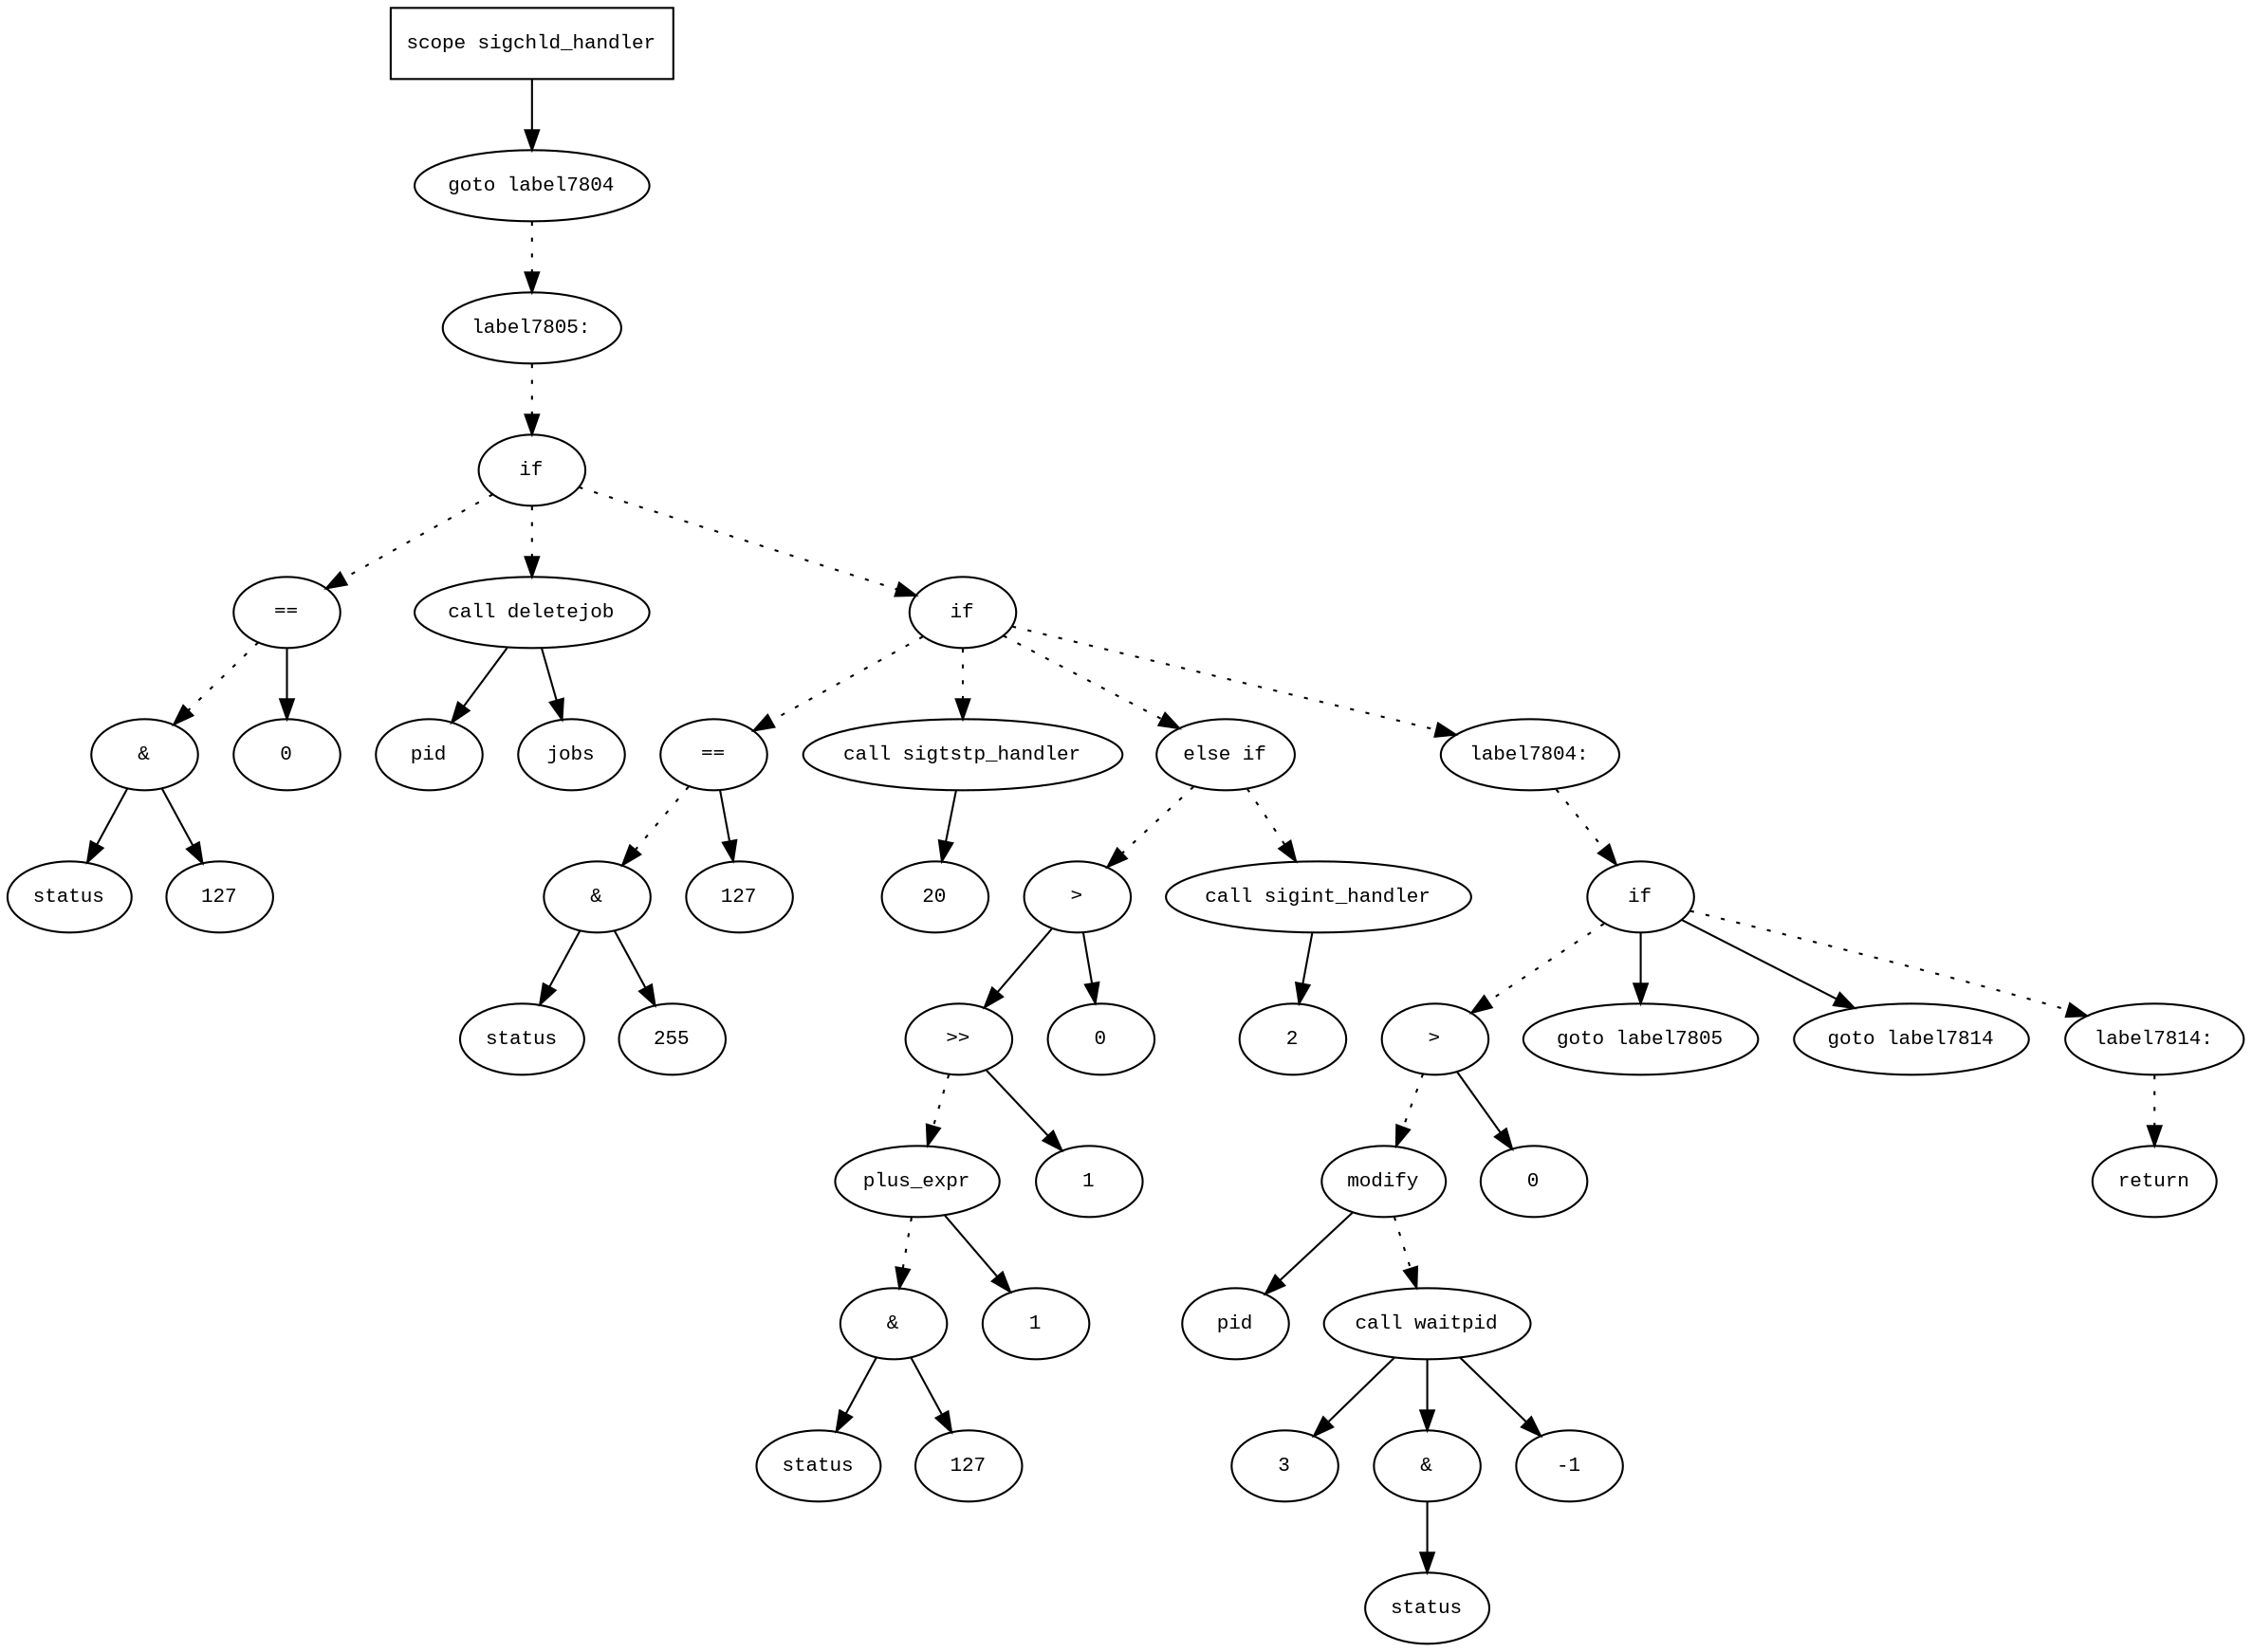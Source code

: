 digraph AST {
  graph [fontname="Times New Roman",fontsize=10];
  node  [fontname="Courier New",fontsize=10];
  edge  [fontname="Times New Roman",fontsize=10];

  node1 [label="scope sigchld_handler",shape=box];
  node2 [label="goto label7804",shape=ellipse];
  node1 -> node2;
  node3 [label="label7805:",shape=ellipse];
  node2 -> node3 [style=dotted];
  node4 [label="if",shape=ellipse];
  node3 -> node4 [style=dotted];
  node5 [label="==",shape=ellipse];
  node6 [label="&",shape=ellipse];
  node7 [label="status",shape=ellipse];
  node6 -> node7;
  node8 [label="127",shape=ellipse];
  node6 -> node8;
  node5 -> node6 [style=dotted];
  node9 [label="0",shape=ellipse];
  node5 -> node9;
  node4 -> node5 [style=dotted];
  node10 [label="call deletejob",shape=ellipse];
  node11 [label="pid",shape=ellipse];
  node10 -> node11;
  node12 [label="jobs",shape=ellipse];
  node10 -> node12;
  node4 -> node10 [style=dotted];
  node13 [label="if",shape=ellipse];
  node4 -> node13 [style=dotted];
  node14 [label="==",shape=ellipse];
  node15 [label="&",shape=ellipse];
  node16 [label="status",shape=ellipse];
  node15 -> node16;
  node17 [label="255",shape=ellipse];
  node15 -> node17;
  node14 -> node15 [style=dotted];
  node18 [label="127",shape=ellipse];
  node14 -> node18;
  node13 -> node14 [style=dotted];
  node19 [label="call sigtstp_handler",shape=ellipse];
  node20 [label="20",shape=ellipse];
  node19 -> node20;
  node13 -> node19 [style=dotted];
  node21 [label="else if",shape=ellipse];
  node13 -> node21 [style=dotted];
  node22 [label=">",shape=ellipse];
  node23 [label=">>",shape=ellipse];
  node24 [label="plus_expr",shape=ellipse];
  node25 [label="&",shape=ellipse];
  node26 [label="status",shape=ellipse];
  node25 -> node26;
  node27 [label="127",shape=ellipse];
  node25 -> node27;
  node24 -> node25 [style=dotted];
  node28 [label="1",shape=ellipse];
  node24 -> node28;
  node23 -> node24 [style=dotted];
  node29 [label="1",shape=ellipse];
  node23 -> node29;
  node22 -> node23;
  node30 [label="0",shape=ellipse];
  node22 -> node30;
  node21 -> node22 [style=dotted];
  node31 [label="call sigint_handler",shape=ellipse];
  node32 [label="2",shape=ellipse];
  node31 -> node32;
  node21 -> node31 [style=dotted];
  node33 [label="label7804:",shape=ellipse];
  node13 -> node33 [style=dotted];
  node34 [label="if",shape=ellipse];
  node33 -> node34 [style=dotted];
  node35 [label=">",shape=ellipse];
  node36 [label="modify",shape=ellipse];
  node37 [label="pid",shape=ellipse];
  node36 -> node37;
  node38 [label="call waitpid",shape=ellipse];
  node39 [label="3",shape=ellipse];
  node38 -> node39;
  node40 [label="&",shape=ellipse];
  node38 -> node40;
  node41 [label="status",shape=ellipse];
  node40 -> node41;
  node42 [label="-1",shape=ellipse];
  node38 -> node42;
  node36 -> node38 [style=dotted];
  node35 -> node36 [style=dotted];
  node43 [label="0",shape=ellipse];
  node35 -> node43;
  node34 -> node35 [style=dotted];
  node44 [label="goto label7805",shape=ellipse];
  node34 -> node44;
  node45 [label="goto label7814",shape=ellipse];
  node34 -> node45;
  node46 [label="label7814:",shape=ellipse];
  node34 -> node46 [style=dotted];
  node47 [label="return",shape=ellipse];
  node46 -> node47 [style=dotted];
} 